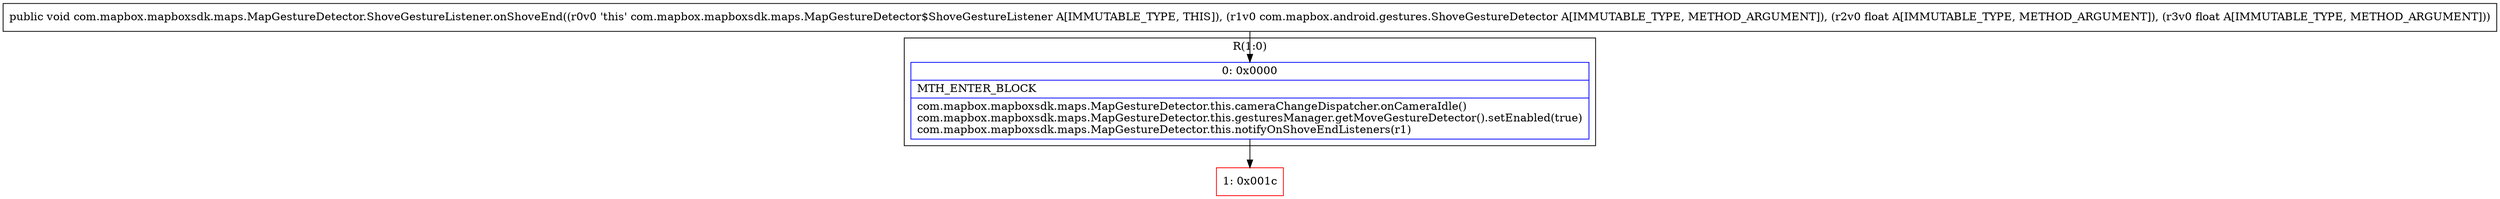 digraph "CFG forcom.mapbox.mapboxsdk.maps.MapGestureDetector.ShoveGestureListener.onShoveEnd(Lcom\/mapbox\/android\/gestures\/ShoveGestureDetector;FF)V" {
subgraph cluster_Region_875184527 {
label = "R(1:0)";
node [shape=record,color=blue];
Node_0 [shape=record,label="{0\:\ 0x0000|MTH_ENTER_BLOCK\l|com.mapbox.mapboxsdk.maps.MapGestureDetector.this.cameraChangeDispatcher.onCameraIdle()\lcom.mapbox.mapboxsdk.maps.MapGestureDetector.this.gesturesManager.getMoveGestureDetector().setEnabled(true)\lcom.mapbox.mapboxsdk.maps.MapGestureDetector.this.notifyOnShoveEndListeners(r1)\l}"];
}
Node_1 [shape=record,color=red,label="{1\:\ 0x001c}"];
MethodNode[shape=record,label="{public void com.mapbox.mapboxsdk.maps.MapGestureDetector.ShoveGestureListener.onShoveEnd((r0v0 'this' com.mapbox.mapboxsdk.maps.MapGestureDetector$ShoveGestureListener A[IMMUTABLE_TYPE, THIS]), (r1v0 com.mapbox.android.gestures.ShoveGestureDetector A[IMMUTABLE_TYPE, METHOD_ARGUMENT]), (r2v0 float A[IMMUTABLE_TYPE, METHOD_ARGUMENT]), (r3v0 float A[IMMUTABLE_TYPE, METHOD_ARGUMENT])) }"];
MethodNode -> Node_0;
Node_0 -> Node_1;
}

